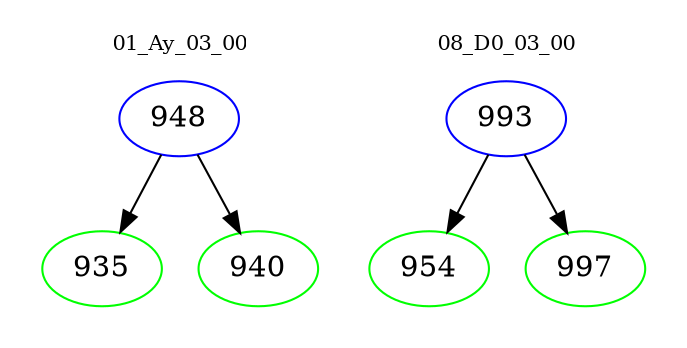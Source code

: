 digraph{
subgraph cluster_0 {
color = white
label = "01_Ay_03_00";
fontsize=10;
T0_948 [label="948", color="blue"]
T0_948 -> T0_935 [color="black"]
T0_935 [label="935", color="green"]
T0_948 -> T0_940 [color="black"]
T0_940 [label="940", color="green"]
}
subgraph cluster_1 {
color = white
label = "08_D0_03_00";
fontsize=10;
T1_993 [label="993", color="blue"]
T1_993 -> T1_954 [color="black"]
T1_954 [label="954", color="green"]
T1_993 -> T1_997 [color="black"]
T1_997 [label="997", color="green"]
}
}
